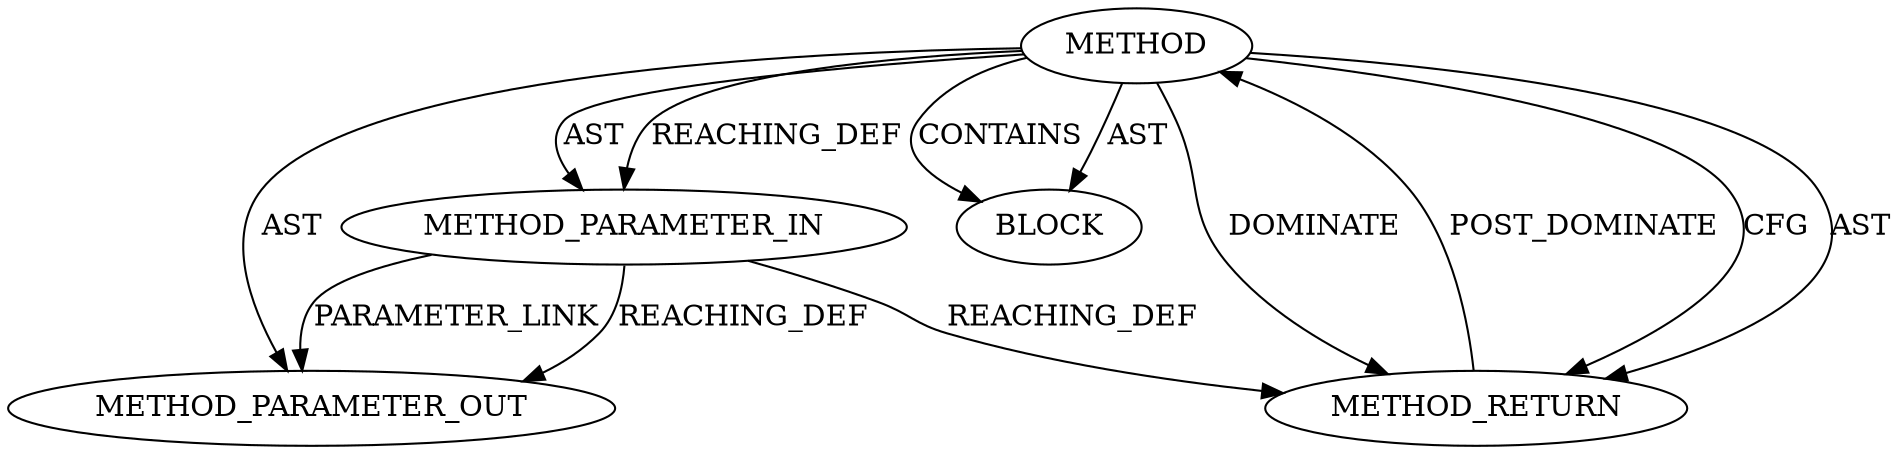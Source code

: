 digraph {
  20145 [label=METHOD AST_PARENT_TYPE="NAMESPACE_BLOCK" AST_PARENT_FULL_NAME="<global>" ORDER=0 CODE="<empty>" FULL_NAME="tcp_hdr" IS_EXTERNAL=true FILENAME="<empty>" SIGNATURE="" NAME="tcp_hdr"]
  20146 [label=METHOD_PARAMETER_IN ORDER=1 CODE="p1" IS_VARIADIC=false TYPE_FULL_NAME="ANY" EVALUATION_STRATEGY="BY_VALUE" INDEX=1 NAME="p1"]
  22068 [label=METHOD_PARAMETER_OUT ORDER=1 CODE="p1" IS_VARIADIC=false TYPE_FULL_NAME="ANY" EVALUATION_STRATEGY="BY_VALUE" INDEX=1 NAME="p1"]
  20147 [label=BLOCK ORDER=1 ARGUMENT_INDEX=1 CODE="<empty>" TYPE_FULL_NAME="ANY"]
  20148 [label=METHOD_RETURN ORDER=2 CODE="RET" TYPE_FULL_NAME="ANY" EVALUATION_STRATEGY="BY_VALUE"]
  20148 -> 20145 [label=POST_DOMINATE ]
  20146 -> 20148 [label=REACHING_DEF VARIABLE="p1"]
  20145 -> 20147 [label=AST ]
  20145 -> 20146 [label=REACHING_DEF VARIABLE=""]
  20145 -> 20146 [label=AST ]
  20146 -> 22068 [label=PARAMETER_LINK ]
  20145 -> 22068 [label=AST ]
  20146 -> 22068 [label=REACHING_DEF VARIABLE="p1"]
  20145 -> 20148 [label=CFG ]
  20145 -> 20148 [label=AST ]
  20145 -> 20147 [label=CONTAINS ]
  20145 -> 20148 [label=DOMINATE ]
}
